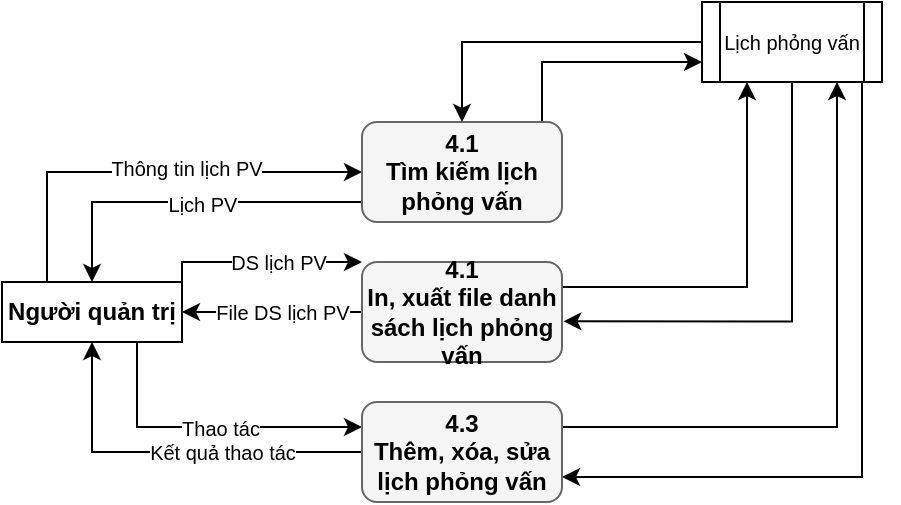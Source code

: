 <mxfile version="14.0.1" type="device"><diagram id="dohqvNrMCSnMIFmnpcON" name="Page-1"><mxGraphModel dx="677" dy="1480" grid="1" gridSize="10" guides="1" tooltips="1" connect="1" arrows="1" fold="1" page="1" pageScale="1" pageWidth="850" pageHeight="1100" math="0" shadow="0"><root><mxCell id="0"/><mxCell id="1" parent="0"/><mxCell id="RmL0PAWRcNMxF24qUd33-5" style="edgeStyle=orthogonalEdgeStyle;rounded=0;orthogonalLoop=1;jettySize=auto;html=1;exitX=0.25;exitY=0;exitDx=0;exitDy=0;entryX=0;entryY=0.5;entryDx=0;entryDy=0;" edge="1" parent="1" source="RmL0PAWRcNMxF24qUd33-2" target="RmL0PAWRcNMxF24qUd33-49"><mxGeometry relative="1" as="geometry"><mxPoint x="52.5" y="105" as="sourcePoint"/><mxPoint x="270" y="33" as="targetPoint"/><Array as="points"><mxPoint x="133" y="45"/></Array></mxGeometry></mxCell><mxCell id="RmL0PAWRcNMxF24qUd33-52" value="Thông tin lịch PV" style="edgeLabel;html=1;align=center;verticalAlign=middle;resizable=0;points=[];fontSize=10;" vertex="1" connectable="0" parent="RmL0PAWRcNMxF24qUd33-5"><mxGeometry x="0.166" y="2" relative="1" as="geometry"><mxPoint as="offset"/></mxGeometry></mxCell><mxCell id="RmL0PAWRcNMxF24qUd33-123" style="edgeStyle=orthogonalEdgeStyle;rounded=0;orthogonalLoop=1;jettySize=auto;html=1;exitX=1;exitY=0.25;exitDx=0;exitDy=0;entryX=0;entryY=0;entryDx=0;entryDy=0;fontSize=10;fontColor=#000000;" edge="1" parent="1" source="RmL0PAWRcNMxF24qUd33-2" target="RmL0PAWRcNMxF24qUd33-122"><mxGeometry relative="1" as="geometry"><Array as="points"><mxPoint x="200" y="90"/></Array></mxGeometry></mxCell><mxCell id="RmL0PAWRcNMxF24qUd33-124" value="DS lịch PV" style="edgeLabel;html=1;align=center;verticalAlign=middle;resizable=0;points=[];fontSize=10;fontColor=#000000;" vertex="1" connectable="0" parent="RmL0PAWRcNMxF24qUd33-123"><mxGeometry x="0.11" y="1" relative="1" as="geometry"><mxPoint x="5.83" y="1" as="offset"/></mxGeometry></mxCell><mxCell id="RmL0PAWRcNMxF24qUd33-130" style="edgeStyle=orthogonalEdgeStyle;rounded=0;orthogonalLoop=1;jettySize=auto;html=1;exitX=0.75;exitY=1;exitDx=0;exitDy=0;entryX=0;entryY=0.25;entryDx=0;entryDy=0;fontSize=10;fontColor=#000000;" edge="1" parent="1" source="RmL0PAWRcNMxF24qUd33-2" target="RmL0PAWRcNMxF24qUd33-129"><mxGeometry relative="1" as="geometry"/></mxCell><mxCell id="RmL0PAWRcNMxF24qUd33-131" value="Thao tác" style="edgeLabel;html=1;align=center;verticalAlign=middle;resizable=0;points=[];fontSize=10;fontColor=#000000;" vertex="1" connectable="0" parent="RmL0PAWRcNMxF24qUd33-130"><mxGeometry x="0.086" relative="1" as="geometry"><mxPoint as="offset"/></mxGeometry></mxCell><mxCell id="RmL0PAWRcNMxF24qUd33-2" value="Người quản trị" style="rounded=0;whiteSpace=wrap;html=1;strokeWidth=1;fontStyle=1" vertex="1" parent="1"><mxGeometry x="110" y="100" width="90" height="30" as="geometry"/></mxCell><mxCell id="RmL0PAWRcNMxF24qUd33-50" style="edgeStyle=orthogonalEdgeStyle;rounded=0;orthogonalLoop=1;jettySize=auto;html=1;exitX=0;exitY=0.5;exitDx=0;exitDy=0;fontSize=12;entryX=0.5;entryY=0;entryDx=0;entryDy=0;" edge="1" parent="1" source="RmL0PAWRcNMxF24qUd33-49" target="RmL0PAWRcNMxF24qUd33-2"><mxGeometry relative="1" as="geometry"><mxPoint x="60" y="120" as="targetPoint"/><Array as="points"><mxPoint x="290" y="60"/><mxPoint x="155" y="60"/></Array></mxGeometry></mxCell><mxCell id="RmL0PAWRcNMxF24qUd33-51" value="Lịch PV" style="edgeLabel;html=1;align=center;verticalAlign=middle;resizable=0;points=[];fontSize=10;" vertex="1" connectable="0" parent="RmL0PAWRcNMxF24qUd33-50"><mxGeometry x="0.005" y="1" relative="1" as="geometry"><mxPoint as="offset"/></mxGeometry></mxCell><mxCell id="RmL0PAWRcNMxF24qUd33-57" style="edgeStyle=orthogonalEdgeStyle;rounded=0;orthogonalLoop=1;jettySize=auto;html=1;exitX=0.75;exitY=0;exitDx=0;exitDy=0;entryX=0;entryY=0.75;entryDx=0;entryDy=0;fontSize=10;" edge="1" parent="1" source="RmL0PAWRcNMxF24qUd33-49" target="RmL0PAWRcNMxF24qUd33-53"><mxGeometry relative="1" as="geometry"><Array as="points"><mxPoint x="380" y="-10"/></Array></mxGeometry></mxCell><mxCell id="RmL0PAWRcNMxF24qUd33-49" value="4.1&lt;br&gt;Tìm kiếm lịch phỏng vấn" style="rounded=1;whiteSpace=wrap;html=1;labelBackgroundColor=none;strokeColor=#666666;strokeWidth=1;fontSize=12;fillColor=#f5f5f5;fontStyle=1;" vertex="1" parent="1"><mxGeometry x="290" y="20" width="100" height="50" as="geometry"/></mxCell><mxCell id="RmL0PAWRcNMxF24qUd33-58" style="edgeStyle=orthogonalEdgeStyle;rounded=0;orthogonalLoop=1;jettySize=auto;html=1;fontSize=10;exitX=0;exitY=0.5;exitDx=0;exitDy=0;entryX=0.5;entryY=0;entryDx=0;entryDy=0;" edge="1" parent="1" source="RmL0PAWRcNMxF24qUd33-53" target="RmL0PAWRcNMxF24qUd33-49"><mxGeometry relative="1" as="geometry"><mxPoint x="590" y="-30" as="sourcePoint"/><mxPoint x="360" y="-60" as="targetPoint"/><Array as="points"><mxPoint x="340" y="-20"/></Array></mxGeometry></mxCell><mxCell id="RmL0PAWRcNMxF24qUd33-128" style="edgeStyle=orthogonalEdgeStyle;rounded=0;orthogonalLoop=1;jettySize=auto;html=1;exitX=0.5;exitY=1;exitDx=0;exitDy=0;entryX=1.007;entryY=0.593;entryDx=0;entryDy=0;entryPerimeter=0;fontSize=10;fontColor=#000000;" edge="1" parent="1" source="RmL0PAWRcNMxF24qUd33-53" target="RmL0PAWRcNMxF24qUd33-122"><mxGeometry relative="1" as="geometry"/></mxCell><mxCell id="RmL0PAWRcNMxF24qUd33-135" style="edgeStyle=orthogonalEdgeStyle;rounded=0;orthogonalLoop=1;jettySize=auto;html=1;exitX=1;exitY=1;exitDx=0;exitDy=0;entryX=1;entryY=0.75;entryDx=0;entryDy=0;fontSize=10;fontColor=#000000;" edge="1" parent="1" source="RmL0PAWRcNMxF24qUd33-53" target="RmL0PAWRcNMxF24qUd33-129"><mxGeometry relative="1" as="geometry"><Array as="points"><mxPoint x="540"/><mxPoint x="540" y="198"/></Array></mxGeometry></mxCell><mxCell id="RmL0PAWRcNMxF24qUd33-53" value="Lịch phỏng vấn" style="shape=process;whiteSpace=wrap;html=1;backgroundOutline=1;labelBackgroundColor=none;strokeColor=#000000;strokeWidth=1;gradientColor=none;fontSize=10;" vertex="1" parent="1"><mxGeometry x="460" y="-40" width="90" height="40" as="geometry"/></mxCell><mxCell id="RmL0PAWRcNMxF24qUd33-125" style="edgeStyle=orthogonalEdgeStyle;rounded=0;orthogonalLoop=1;jettySize=auto;html=1;exitX=0;exitY=0.5;exitDx=0;exitDy=0;entryX=1;entryY=0.5;entryDx=0;entryDy=0;fontSize=10;fontColor=#000000;" edge="1" parent="1" source="RmL0PAWRcNMxF24qUd33-122" target="RmL0PAWRcNMxF24qUd33-2"><mxGeometry relative="1" as="geometry"/></mxCell><mxCell id="RmL0PAWRcNMxF24qUd33-126" value="File DS lịch PV" style="edgeLabel;html=1;align=center;verticalAlign=middle;resizable=0;points=[];fontSize=10;fontColor=#000000;" vertex="1" connectable="0" parent="RmL0PAWRcNMxF24qUd33-125"><mxGeometry x="0.096" relative="1" as="geometry"><mxPoint x="9.33" as="offset"/></mxGeometry></mxCell><mxCell id="RmL0PAWRcNMxF24qUd33-127" style="edgeStyle=orthogonalEdgeStyle;rounded=0;orthogonalLoop=1;jettySize=auto;html=1;exitX=1;exitY=0.25;exitDx=0;exitDy=0;entryX=0.25;entryY=1;entryDx=0;entryDy=0;fontSize=10;fontColor=#000000;" edge="1" parent="1" source="RmL0PAWRcNMxF24qUd33-122" target="RmL0PAWRcNMxF24qUd33-53"><mxGeometry relative="1" as="geometry"/></mxCell><mxCell id="RmL0PAWRcNMxF24qUd33-122" value="4.1&lt;br&gt;In, xuất file danh sách lịch phỏng vấn" style="rounded=1;whiteSpace=wrap;html=1;labelBackgroundColor=none;strokeColor=#666666;strokeWidth=1;fontSize=12;fillColor=#f5f5f5;fontStyle=1;" vertex="1" parent="1"><mxGeometry x="290" y="90" width="100" height="50" as="geometry"/></mxCell><mxCell id="RmL0PAWRcNMxF24qUd33-132" style="edgeStyle=orthogonalEdgeStyle;rounded=0;orthogonalLoop=1;jettySize=auto;html=1;exitX=0;exitY=0.5;exitDx=0;exitDy=0;entryX=0.5;entryY=1;entryDx=0;entryDy=0;fontSize=10;fontColor=#000000;" edge="1" parent="1" source="RmL0PAWRcNMxF24qUd33-129" target="RmL0PAWRcNMxF24qUd33-2"><mxGeometry relative="1" as="geometry"/></mxCell><mxCell id="RmL0PAWRcNMxF24qUd33-133" value="Kết quả thao tác" style="edgeLabel;html=1;align=center;verticalAlign=middle;resizable=0;points=[];fontSize=10;fontColor=#000000;" vertex="1" connectable="0" parent="RmL0PAWRcNMxF24qUd33-132"><mxGeometry x="-0.184" relative="1" as="geometry"><mxPoint x="7.62" as="offset"/></mxGeometry></mxCell><mxCell id="RmL0PAWRcNMxF24qUd33-134" style="edgeStyle=orthogonalEdgeStyle;rounded=0;orthogonalLoop=1;jettySize=auto;html=1;exitX=1;exitY=0.25;exitDx=0;exitDy=0;entryX=0.75;entryY=1;entryDx=0;entryDy=0;fontSize=10;fontColor=#000000;" edge="1" parent="1" source="RmL0PAWRcNMxF24qUd33-129" target="RmL0PAWRcNMxF24qUd33-53"><mxGeometry relative="1" as="geometry"/></mxCell><mxCell id="RmL0PAWRcNMxF24qUd33-129" value="4.3&lt;br&gt;Thêm, xóa, sửa lịch phỏng vấn" style="rounded=1;whiteSpace=wrap;html=1;labelBackgroundColor=none;strokeColor=#666666;strokeWidth=1;fontSize=12;fillColor=#f5f5f5;fontStyle=1;" vertex="1" parent="1"><mxGeometry x="290" y="160" width="100" height="50" as="geometry"/></mxCell></root></mxGraphModel></diagram></mxfile>